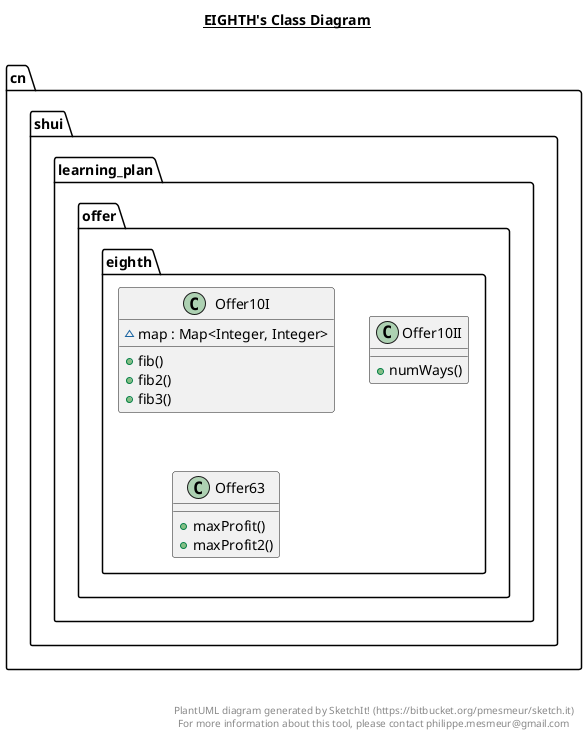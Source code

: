 @startuml

title __EIGHTH's Class Diagram__\n

  namespace cn.shui.learning_plan.offer.eighth {
    class cn.shui.learning_plan.offer.eighth.Offer10I {
        ~ map : Map<Integer, Integer>
        + fib()
        + fib2()
        + fib3()
    }
  }
  

  namespace cn.shui.learning_plan.offer.eighth {
    class cn.shui.learning_plan.offer.eighth.Offer10II {
        + numWays()
    }
  }
  

  namespace cn.shui.learning_plan.offer.eighth {
    class cn.shui.learning_plan.offer.eighth.Offer63 {
        + maxProfit()
        + maxProfit2()
    }
  }
  



right footer


PlantUML diagram generated by SketchIt! (https://bitbucket.org/pmesmeur/sketch.it)
For more information about this tool, please contact philippe.mesmeur@gmail.com
endfooter

@enduml

